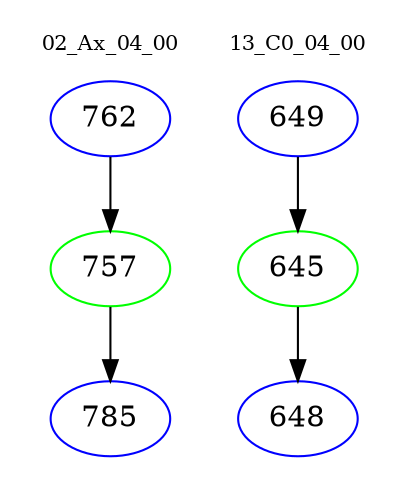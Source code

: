 digraph{
subgraph cluster_0 {
color = white
label = "02_Ax_04_00";
fontsize=10;
T0_762 [label="762", color="blue"]
T0_762 -> T0_757 [color="black"]
T0_757 [label="757", color="green"]
T0_757 -> T0_785 [color="black"]
T0_785 [label="785", color="blue"]
}
subgraph cluster_1 {
color = white
label = "13_C0_04_00";
fontsize=10;
T1_649 [label="649", color="blue"]
T1_649 -> T1_645 [color="black"]
T1_645 [label="645", color="green"]
T1_645 -> T1_648 [color="black"]
T1_648 [label="648", color="blue"]
}
}
